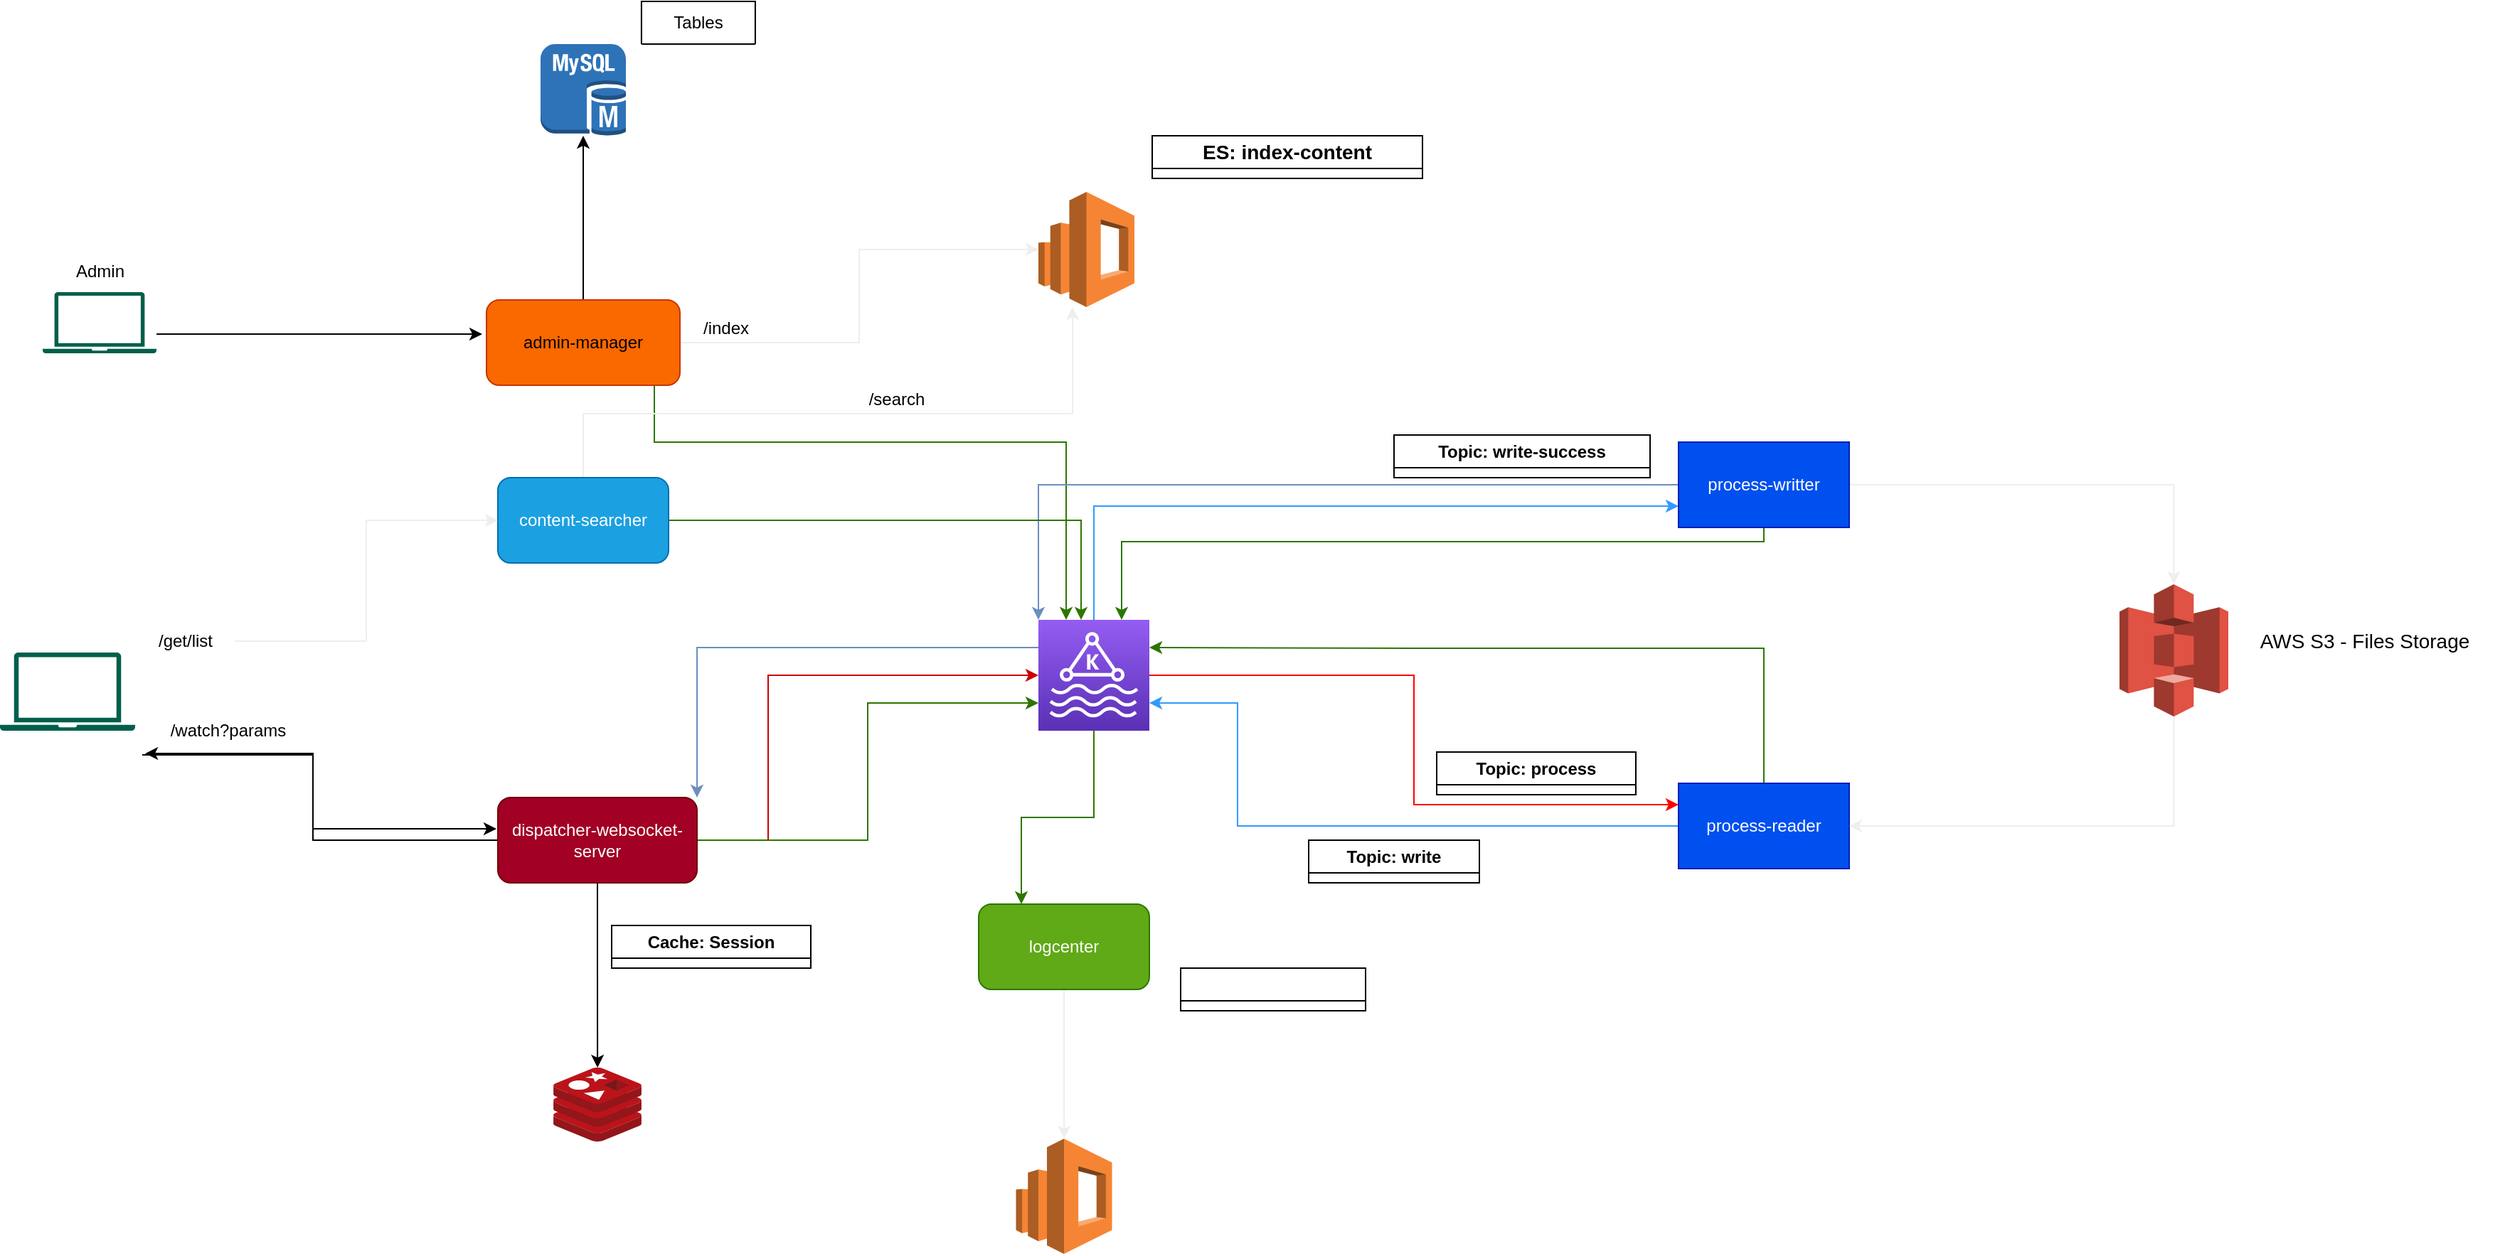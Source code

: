 <mxfile version="20.8.4" type="device"><diagram id="gIZuW7dr3Z7T1z9dhC2o" name="Page-1"><mxGraphModel dx="2876" dy="2263" grid="1" gridSize="10" guides="1" tooltips="1" connect="1" arrows="1" fold="1" page="1" pageScale="1" pageWidth="827" pageHeight="1169" math="0" shadow="0"><root><mxCell id="0"/><mxCell id="1" parent="0"/><mxCell id="NoYYpQr0NRRrDlHGomx--35" style="edgeStyle=orthogonalEdgeStyle;rounded=0;orthogonalLoop=1;jettySize=auto;html=1;entryX=0;entryY=0.25;entryDx=0;entryDy=0;strokeColor=#FF0000;" edge="1" parent="1" source="NoYYpQr0NRRrDlHGomx--1" target="NoYYpQr0NRRrDlHGomx--3"><mxGeometry relative="1" as="geometry"/></mxCell><mxCell id="NoYYpQr0NRRrDlHGomx--39" style="edgeStyle=orthogonalEdgeStyle;rounded=0;orthogonalLoop=1;jettySize=auto;html=1;entryX=0;entryY=0.75;entryDx=0;entryDy=0;strokeColor=#3399FF;" edge="1" parent="1" source="NoYYpQr0NRRrDlHGomx--1" target="NoYYpQr0NRRrDlHGomx--9"><mxGeometry relative="1" as="geometry"><Array as="points"><mxPoint x="549" y="215"/></Array></mxGeometry></mxCell><mxCell id="NoYYpQr0NRRrDlHGomx--41" style="edgeStyle=orthogonalEdgeStyle;rounded=0;orthogonalLoop=1;jettySize=auto;html=1;entryX=1;entryY=0;entryDx=0;entryDy=0;strokeColor=#6c8ebf;exitX=0;exitY=0.25;exitDx=0;exitDy=0;exitPerimeter=0;fillColor=#dae8fc;gradientColor=#7ea6e0;" edge="1" parent="1" source="NoYYpQr0NRRrDlHGomx--1" target="NoYYpQr0NRRrDlHGomx--11"><mxGeometry relative="1" as="geometry"><Array as="points"><mxPoint x="270" y="315"/></Array></mxGeometry></mxCell><mxCell id="NoYYpQr0NRRrDlHGomx--82" style="edgeStyle=orthogonalEdgeStyle;rounded=0;orthogonalLoop=1;jettySize=auto;html=1;entryX=0.25;entryY=0;entryDx=0;entryDy=0;strokeColor=#2D7600;fontSize=12;fontColor=#000000;fillColor=#60a917;" edge="1" parent="1" source="NoYYpQr0NRRrDlHGomx--1" target="NoYYpQr0NRRrDlHGomx--81"><mxGeometry relative="1" as="geometry"/></mxCell><mxCell id="NoYYpQr0NRRrDlHGomx--1" value="" style="sketch=0;points=[[0,0,0],[0.25,0,0],[0.5,0,0],[0.75,0,0],[1,0,0],[0,1,0],[0.25,1,0],[0.5,1,0],[0.75,1,0],[1,1,0],[0,0.25,0],[0,0.5,0],[0,0.75,0],[1,0.25,0],[1,0.5,0],[1,0.75,0]];outlineConnect=0;fontColor=#232F3E;gradientColor=#945DF2;gradientDirection=north;fillColor=#5A30B5;strokeColor=#ffffff;dashed=0;verticalLabelPosition=bottom;verticalAlign=top;align=center;html=1;fontSize=12;fontStyle=0;aspect=fixed;shape=mxgraph.aws4.resourceIcon;resIcon=mxgraph.aws4.managed_streaming_for_kafka;" vertex="1" parent="1"><mxGeometry x="510" y="295" width="78" height="78" as="geometry"/></mxCell><mxCell id="NoYYpQr0NRRrDlHGomx--30" value="" style="edgeStyle=orthogonalEdgeStyle;rounded=0;orthogonalLoop=1;jettySize=auto;html=1;" edge="1" parent="1" source="NoYYpQr0NRRrDlHGomx--2" target="NoYYpQr0NRRrDlHGomx--12"><mxGeometry relative="1" as="geometry"/></mxCell><mxCell id="NoYYpQr0NRRrDlHGomx--47" style="edgeStyle=orthogonalEdgeStyle;rounded=0;orthogonalLoop=1;jettySize=auto;html=1;entryX=0;entryY=0.5;entryDx=0;entryDy=0;entryPerimeter=0;strokeColor=#eeeeec;" edge="1" parent="1" source="NoYYpQr0NRRrDlHGomx--2" target="NoYYpQr0NRRrDlHGomx--29"><mxGeometry relative="1" as="geometry"/></mxCell><mxCell id="NoYYpQr0NRRrDlHGomx--92" style="edgeStyle=orthogonalEdgeStyle;rounded=0;orthogonalLoop=1;jettySize=auto;html=1;entryX=0.25;entryY=0;entryDx=0;entryDy=0;entryPerimeter=0;strokeColor=#2D7600;fontSize=12;fontColor=#FFFFFF;fillColor=#60a917;" edge="1" parent="1" source="NoYYpQr0NRRrDlHGomx--2" target="NoYYpQr0NRRrDlHGomx--1"><mxGeometry relative="1" as="geometry"><Array as="points"><mxPoint x="240" y="170"/><mxPoint x="530" y="170"/></Array></mxGeometry></mxCell><mxCell id="NoYYpQr0NRRrDlHGomx--2" value="admin-manager" style="rounded=1;whiteSpace=wrap;html=1;fillColor=#fa6800;strokeColor=#C73500;fontColor=#000000;" vertex="1" parent="1"><mxGeometry x="122" y="70" width="136" height="60" as="geometry"/></mxCell><mxCell id="NoYYpQr0NRRrDlHGomx--38" style="edgeStyle=orthogonalEdgeStyle;rounded=0;orthogonalLoop=1;jettySize=auto;html=1;entryX=1;entryY=0.75;entryDx=0;entryDy=0;entryPerimeter=0;strokeColor=#3399FF;" edge="1" parent="1" source="NoYYpQr0NRRrDlHGomx--3" target="NoYYpQr0NRRrDlHGomx--1"><mxGeometry relative="1" as="geometry"><Array as="points"><mxPoint x="650" y="440"/><mxPoint x="650" y="354"/></Array></mxGeometry></mxCell><mxCell id="NoYYpQr0NRRrDlHGomx--83" style="edgeStyle=orthogonalEdgeStyle;rounded=0;orthogonalLoop=1;jettySize=auto;html=1;entryX=1;entryY=0.25;entryDx=0;entryDy=0;entryPerimeter=0;strokeColor=#2D7600;fontSize=12;fontColor=#000000;fillColor=#60a917;" edge="1" parent="1" source="NoYYpQr0NRRrDlHGomx--3" target="NoYYpQr0NRRrDlHGomx--1"><mxGeometry relative="1" as="geometry"><Array as="points"><mxPoint x="1020" y="315"/><mxPoint x="774" y="315"/></Array></mxGeometry></mxCell><mxCell id="NoYYpQr0NRRrDlHGomx--3" value="process-reader" style="rounded=0;whiteSpace=wrap;html=1;fillColor=#0050ef;strokeColor=#001DBC;fontColor=#ffffff;" vertex="1" parent="1"><mxGeometry x="960" y="410" width="120" height="60" as="geometry"/></mxCell><mxCell id="NoYYpQr0NRRrDlHGomx--40" style="edgeStyle=orthogonalEdgeStyle;rounded=0;orthogonalLoop=1;jettySize=auto;html=1;entryX=0;entryY=0;entryDx=0;entryDy=0;entryPerimeter=0;strokeColor=#6c8ebf;fillColor=#dae8fc;gradientColor=#7ea6e0;" edge="1" parent="1" source="NoYYpQr0NRRrDlHGomx--9" target="NoYYpQr0NRRrDlHGomx--1"><mxGeometry relative="1" as="geometry"><Array as="points"><mxPoint x="510" y="200"/></Array></mxGeometry></mxCell><mxCell id="NoYYpQr0NRRrDlHGomx--67" style="edgeStyle=orthogonalEdgeStyle;rounded=0;orthogonalLoop=1;jettySize=auto;html=1;strokeColor=#eeeeec;fontSize=14;" edge="1" parent="1" source="NoYYpQr0NRRrDlHGomx--9" target="NoYYpQr0NRRrDlHGomx--66"><mxGeometry relative="1" as="geometry"/></mxCell><mxCell id="NoYYpQr0NRRrDlHGomx--84" style="edgeStyle=orthogonalEdgeStyle;rounded=0;orthogonalLoop=1;jettySize=auto;html=1;entryX=0.75;entryY=0;entryDx=0;entryDy=0;entryPerimeter=0;strokeColor=#2D7600;fontSize=12;fontColor=#000000;fillColor=#60a917;" edge="1" parent="1" source="NoYYpQr0NRRrDlHGomx--9" target="NoYYpQr0NRRrDlHGomx--1"><mxGeometry relative="1" as="geometry"><Array as="points"><mxPoint x="1020" y="240"/><mxPoint x="569" y="240"/></Array></mxGeometry></mxCell><mxCell id="NoYYpQr0NRRrDlHGomx--9" value="process-writter" style="rounded=0;whiteSpace=wrap;html=1;fillColor=#0050ef;strokeColor=#001DBC;fontColor=#ffffff;" vertex="1" parent="1"><mxGeometry x="960" y="170" width="120" height="60" as="geometry"/></mxCell><mxCell id="NoYYpQr0NRRrDlHGomx--52" style="edgeStyle=orthogonalEdgeStyle;rounded=0;orthogonalLoop=1;jettySize=auto;html=1;strokeColor=#eeeeec;" edge="1" parent="1" source="NoYYpQr0NRRrDlHGomx--10" target="NoYYpQr0NRRrDlHGomx--29"><mxGeometry relative="1" as="geometry"><Array as="points"><mxPoint x="190" y="150"/><mxPoint x="534" y="150"/></Array></mxGeometry></mxCell><mxCell id="NoYYpQr0NRRrDlHGomx--93" style="edgeStyle=orthogonalEdgeStyle;rounded=0;orthogonalLoop=1;jettySize=auto;html=1;strokeColor=#2D7600;fontSize=12;fontColor=#FFFFFF;fillColor=#60a917;" edge="1" parent="1" source="NoYYpQr0NRRrDlHGomx--10" target="NoYYpQr0NRRrDlHGomx--1"><mxGeometry relative="1" as="geometry"><Array as="points"><mxPoint x="540" y="225"/></Array></mxGeometry></mxCell><mxCell id="NoYYpQr0NRRrDlHGomx--10" value="content-searcher" style="rounded=1;whiteSpace=wrap;html=1;fillColor=#1ba1e2;fontColor=#ffffff;strokeColor=#006EAF;" vertex="1" parent="1"><mxGeometry x="130" y="195" width="120" height="60" as="geometry"/></mxCell><mxCell id="NoYYpQr0NRRrDlHGomx--23" style="edgeStyle=orthogonalEdgeStyle;rounded=0;orthogonalLoop=1;jettySize=auto;html=1;entryX=1.029;entryY=0.683;entryDx=0;entryDy=0;entryPerimeter=0;" edge="1" parent="1" source="NoYYpQr0NRRrDlHGomx--11"><mxGeometry relative="1" as="geometry"><mxPoint x="-117.97" y="389.035" as="targetPoint"/><Array as="points"><mxPoint y="450"/><mxPoint y="389"/></Array></mxGeometry></mxCell><mxCell id="NoYYpQr0NRRrDlHGomx--25" style="edgeStyle=orthogonalEdgeStyle;rounded=0;orthogonalLoop=1;jettySize=auto;html=1;" edge="1" parent="1" source="NoYYpQr0NRRrDlHGomx--11" target="NoYYpQr0NRRrDlHGomx--24"><mxGeometry relative="1" as="geometry"/></mxCell><mxCell id="NoYYpQr0NRRrDlHGomx--43" style="edgeStyle=orthogonalEdgeStyle;rounded=0;orthogonalLoop=1;jettySize=auto;html=1;entryX=0;entryY=0.5;entryDx=0;entryDy=0;entryPerimeter=0;strokeColor=#cc0000;" edge="1" parent="1" source="NoYYpQr0NRRrDlHGomx--11" target="NoYYpQr0NRRrDlHGomx--1"><mxGeometry relative="1" as="geometry"><Array as="points"><mxPoint x="320" y="450"/><mxPoint x="320" y="334"/></Array></mxGeometry></mxCell><mxCell id="NoYYpQr0NRRrDlHGomx--91" style="edgeStyle=orthogonalEdgeStyle;rounded=0;orthogonalLoop=1;jettySize=auto;html=1;entryX=0;entryY=0.75;entryDx=0;entryDy=0;entryPerimeter=0;strokeColor=#2D7600;fontSize=12;fontColor=#FFFFFF;fillColor=#60a917;" edge="1" parent="1" source="NoYYpQr0NRRrDlHGomx--11" target="NoYYpQr0NRRrDlHGomx--1"><mxGeometry relative="1" as="geometry"/></mxCell><mxCell id="NoYYpQr0NRRrDlHGomx--11" value="dispatcher-websocket-server" style="rounded=1;whiteSpace=wrap;html=1;fillColor=#a20025;fontColor=#ffffff;strokeColor=#6F0000;" vertex="1" parent="1"><mxGeometry x="130" y="420" width="140" height="60" as="geometry"/></mxCell><mxCell id="NoYYpQr0NRRrDlHGomx--12" value="" style="outlineConnect=0;dashed=0;verticalLabelPosition=bottom;verticalAlign=top;align=center;html=1;shape=mxgraph.aws3.mysql_db_instance;fillColor=#2E73B8;gradientColor=none;" vertex="1" parent="1"><mxGeometry x="160" y="-110" width="60" height="64.5" as="geometry"/></mxCell><mxCell id="NoYYpQr0NRRrDlHGomx--21" style="edgeStyle=orthogonalEdgeStyle;rounded=0;orthogonalLoop=1;jettySize=auto;html=1;entryX=-0.007;entryY=0.367;entryDx=0;entryDy=0;entryPerimeter=0;" edge="1" parent="1" target="NoYYpQr0NRRrDlHGomx--11"><mxGeometry relative="1" as="geometry"><mxPoint x="-120" y="390" as="sourcePoint"/><Array as="points"><mxPoint y="390"/><mxPoint y="442"/></Array></mxGeometry></mxCell><mxCell id="NoYYpQr0NRRrDlHGomx--55" style="edgeStyle=orthogonalEdgeStyle;rounded=0;orthogonalLoop=1;jettySize=auto;html=1;entryX=0;entryY=0.5;entryDx=0;entryDy=0;strokeColor=#eeeeec;" edge="1" parent="1" source="NoYYpQr0NRRrDlHGomx--20" target="NoYYpQr0NRRrDlHGomx--10"><mxGeometry relative="1" as="geometry"/></mxCell><mxCell id="NoYYpQr0NRRrDlHGomx--20" value="/get/list" style="text;html=1;align=center;verticalAlign=middle;resizable=0;points=[];autosize=1;strokeColor=none;fillColor=none;" vertex="1" parent="1"><mxGeometry x="-125" y="295" width="70" height="30" as="geometry"/></mxCell><mxCell id="NoYYpQr0NRRrDlHGomx--22" value="/watch?params" style="text;html=1;align=center;verticalAlign=middle;resizable=0;points=[];autosize=1;strokeColor=none;fillColor=none;" vertex="1" parent="1"><mxGeometry x="-120" y="358" width="120" height="30" as="geometry"/></mxCell><mxCell id="NoYYpQr0NRRrDlHGomx--24" value="" style="sketch=0;aspect=fixed;html=1;points=[];align=center;image;fontSize=12;image=img/lib/mscae/Cache_Redis_Product.svg;" vertex="1" parent="1"><mxGeometry x="169.05" y="610" width="61.9" height="52" as="geometry"/></mxCell><mxCell id="NoYYpQr0NRRrDlHGomx--27" style="edgeStyle=orthogonalEdgeStyle;rounded=0;orthogonalLoop=1;jettySize=auto;html=1;entryX=-0.022;entryY=0.4;entryDx=0;entryDy=0;entryPerimeter=0;" edge="1" parent="1" source="NoYYpQr0NRRrDlHGomx--26" target="NoYYpQr0NRRrDlHGomx--2"><mxGeometry relative="1" as="geometry"><Array as="points"><mxPoint x="-30" y="94"/><mxPoint x="-30" y="94"/></Array></mxGeometry></mxCell><mxCell id="NoYYpQr0NRRrDlHGomx--26" value="" style="sketch=0;pointerEvents=1;shadow=0;dashed=0;html=1;strokeColor=none;fillColor=#005F4B;labelPosition=center;verticalLabelPosition=bottom;verticalAlign=top;align=center;outlineConnect=0;shape=mxgraph.veeam2.laptop;" vertex="1" parent="1"><mxGeometry x="-190" y="64.5" width="80" height="43" as="geometry"/></mxCell><mxCell id="NoYYpQr0NRRrDlHGomx--28" value="Admin" style="text;html=1;align=center;verticalAlign=middle;resizable=0;points=[];autosize=1;strokeColor=none;fillColor=none;" vertex="1" parent="1"><mxGeometry x="-180" y="34.5" width="60" height="30" as="geometry"/></mxCell><mxCell id="NoYYpQr0NRRrDlHGomx--29" value="" style="outlineConnect=0;dashed=0;verticalLabelPosition=bottom;verticalAlign=top;align=center;html=1;shape=mxgraph.aws3.elasticsearch_service;fillColor=#F58534;gradientColor=none;" vertex="1" parent="1"><mxGeometry x="510" y="-6" width="67.5" height="81" as="geometry"/></mxCell><mxCell id="NoYYpQr0NRRrDlHGomx--36" value="Topic: process" style="swimlane;whiteSpace=wrap;html=1;" vertex="1" collapsed="1" parent="1"><mxGeometry x="790" y="388" width="140" height="30" as="geometry"><mxRectangle x="1050" y="256" width="240" height="174" as="alternateBounds"/></mxGeometry></mxCell><mxCell id="NoYYpQr0NRRrDlHGomx--64" value="&lt;font style=&quot;font-size: 14px;&quot;&gt;{&lt;br&gt;&amp;nbsp;&amp;nbsp; &quot;user-session&quot;:&quot;{session}&quot;,&lt;br&gt;&amp;nbsp;&amp;nbsp; &quot;user-id&quot;:&quot;{id}&quot;,&lt;br&gt;&amp;nbsp;&amp;nbsp; &quot;connection&quot;:&quot;{connection-parms}&quot;&lt;br&gt;}&lt;/font&gt;" style="text;html=1;strokeColor=none;fillColor=none;spacing=5;spacingTop=-20;whiteSpace=wrap;overflow=hidden;rounded=0;fontSize=14;" vertex="1" parent="NoYYpQr0NRRrDlHGomx--36"><mxGeometry x="30" y="39" width="175" height="121" as="geometry"/></mxCell><mxCell id="NoYYpQr0NRRrDlHGomx--37" value="Topic: write" style="swimlane;whiteSpace=wrap;html=1;" vertex="1" collapsed="1" parent="1"><mxGeometry x="700" y="450" width="120" height="30" as="geometry"><mxRectangle x="700" y="450" width="240" height="230" as="alternateBounds"/></mxGeometry></mxCell><mxCell id="NoYYpQr0NRRrDlHGomx--62" value="{&lt;br&gt;&amp;nbsp;&amp;nbsp; &quot;session&quot;:&quot;{session}&quot;,&lt;br&gt;&amp;nbsp;&amp;nbsp; &quot;movie-id&quot;:&quot;{id}&quot;,&lt;br&gt;&amp;nbsp;&amp;nbsp; &quot;proccess-id&quot;:&quot;{uuid}&quot;,&lt;br&gt;&amp;nbsp;&amp;nbsp; &quot;pkg-id&quot;:&quot;movide-id+{part}&quot;,&lt;br&gt;&amp;nbsp;&amp;nbsp; &quot;pkg-data&quot;:&quot;{Base64ByteArray}&quot;&lt;br&gt;}" style="text;html=1;strokeColor=none;fillColor=none;spacing=5;spacingTop=-20;whiteSpace=wrap;overflow=hidden;rounded=0;fontSize=14;" vertex="1" parent="NoYYpQr0NRRrDlHGomx--37"><mxGeometry x="15.5" y="50" width="202" height="180" as="geometry"/></mxCell><mxCell id="NoYYpQr0NRRrDlHGomx--46" value="Topic: write-success" style="swimlane;whiteSpace=wrap;html=1;" vertex="1" collapsed="1" parent="1"><mxGeometry x="760" y="165" width="180" height="30" as="geometry"><mxRectangle x="620" y="155" width="350" height="230" as="alternateBounds"/></mxGeometry></mxCell><mxCell id="NoYYpQr0NRRrDlHGomx--65" value="{&lt;br&gt;&amp;nbsp;&amp;nbsp; &quot;session&quot;:&quot;{session}&quot;,&lt;br&gt;&amp;nbsp;&amp;nbsp; &quot;movie-id&quot;:&quot;{id}&quot;,&lt;br&gt;&amp;nbsp;&amp;nbsp; &quot;proccess-id&quot;:&quot;{uuid}&quot;,&lt;br&gt;&amp;nbsp;&amp;nbsp; &quot;pkg-id&quot;:&quot;{pkg-id}&quot;,&lt;br&gt;&amp;nbsp;&amp;nbsp; &quot;format&quot;:&quot;video|audio|legenda&quot;,&lt;br&gt;&amp;nbsp;&amp;nbsp; &quot;url&quot;,&lt;br&gt;&amp;nbsp;&amp;nbsp; &quot;{url}&quot;,&lt;br&gt;&amp;nbsp;&amp;nbsp; &quot;extension&quot;:&quot;mp4|mp3&quot;&lt;br&gt;}" style="text;html=1;strokeColor=none;fillColor=none;spacing=5;spacingTop=-20;whiteSpace=wrap;overflow=hidden;rounded=0;fontSize=14;" vertex="1" parent="NoYYpQr0NRRrDlHGomx--46"><mxGeometry x="20" y="55" width="290" height="165" as="geometry"/></mxCell><mxCell id="NoYYpQr0NRRrDlHGomx--48" value="/search" style="text;html=1;align=center;verticalAlign=middle;resizable=0;points=[];autosize=1;strokeColor=none;fillColor=none;" vertex="1" parent="1"><mxGeometry x="375" y="125" width="70" height="30" as="geometry"/></mxCell><mxCell id="NoYYpQr0NRRrDlHGomx--49" value="/index" style="text;html=1;align=center;verticalAlign=middle;resizable=0;points=[];autosize=1;strokeColor=none;fillColor=none;" vertex="1" parent="1"><mxGeometry x="260" y="75" width="60" height="30" as="geometry"/></mxCell><mxCell id="NoYYpQr0NRRrDlHGomx--51" value="Cache: Session" style="swimlane;whiteSpace=wrap;html=1;" vertex="1" collapsed="1" parent="1"><mxGeometry x="210" y="510" width="140" height="30" as="geometry"><mxRectangle x="245" y="500" width="225" height="190" as="alternateBounds"/></mxGeometry></mxCell><mxCell id="NoYYpQr0NRRrDlHGomx--63" value="{&lt;br&gt;&amp;nbsp;&amp;nbsp; &quot;user-session&quot;:&quot;{session}&quot;,&lt;br&gt;&amp;nbsp;&amp;nbsp; &quot;user-id&quot;:&quot;{id}&quot;,&lt;br&gt;&amp;nbsp;&amp;nbsp; &quot;connection&quot;:{&lt;br&gt;&amp;nbsp;&amp;nbsp;&amp;nbsp;&amp;nbsp;&amp;nbsp; &quot;connection-parms&quot;&lt;br&gt;&amp;nbsp;&amp;nbsp; }&lt;br&gt;}" style="text;html=1;strokeColor=none;fillColor=none;spacing=5;spacingTop=-20;whiteSpace=wrap;overflow=hidden;rounded=0;fontSize=14;" vertex="1" parent="NoYYpQr0NRRrDlHGomx--51"><mxGeometry x="15" y="42" width="185" height="148" as="geometry"/></mxCell><mxCell id="NoYYpQr0NRRrDlHGomx--68" style="edgeStyle=orthogonalEdgeStyle;rounded=0;orthogonalLoop=1;jettySize=auto;html=1;entryX=1;entryY=0.5;entryDx=0;entryDy=0;strokeColor=#eeeeec;fontSize=14;" edge="1" parent="1" source="NoYYpQr0NRRrDlHGomx--66" target="NoYYpQr0NRRrDlHGomx--3"><mxGeometry relative="1" as="geometry"><Array as="points"><mxPoint x="1308" y="440"/></Array></mxGeometry></mxCell><mxCell id="NoYYpQr0NRRrDlHGomx--66" value="" style="outlineConnect=0;dashed=0;verticalLabelPosition=bottom;verticalAlign=top;align=center;html=1;shape=mxgraph.aws3.s3;fillColor=#E05243;gradientColor=none;fontSize=14;" vertex="1" parent="1"><mxGeometry x="1270" y="270" width="76.5" height="93" as="geometry"/></mxCell><mxCell id="NoYYpQr0NRRrDlHGomx--69" value="AWS S3 - Files Storage" style="text;html=1;align=center;verticalAlign=middle;resizable=0;points=[];autosize=1;strokeColor=none;fillColor=none;fontSize=14;" vertex="1" parent="1"><mxGeometry x="1346.5" y="295" width="190" height="30" as="geometry"/></mxCell><mxCell id="NoYYpQr0NRRrDlHGomx--72" value="ES: index-content" style="swimlane;whiteSpace=wrap;html=1;fontSize=14;" vertex="1" collapsed="1" parent="1"><mxGeometry x="590" y="-45.5" width="190" height="30" as="geometry"><mxRectangle x="580" y="-70" width="250" height="210" as="alternateBounds"/></mxGeometry></mxCell><mxCell id="NoYYpQr0NRRrDlHGomx--73" value="&lt;font style=&quot;font-size: 12px;&quot;&gt;{&lt;br&gt;&amp;nbsp;&amp;nbsp; &quot;format&quot;:&quot;{format}&quot;,&lt;br&gt;&amp;nbsp;&amp;nbsp; &quot;content-name&quot;:&quot;{content-name}&quot;,&lt;br&gt;&amp;nbsp;&amp;nbsp; &quot;id&quot;:&quot;{id}&quot;,&lt;br&gt;&amp;nbsp;&amp;nbsp; &quot;category&quot;:&quot;drama|terror|adventure|etc&quot;,&lt;br&gt;&amp;nbsp;&amp;nbsp; &quot;director-name&quot;:&quot;{name}&quot;,&lt;br&gt;&amp;nbsp;&amp;nbsp; &quot;sinopse&quot;:&quot;{sinopse}&quot;,&lt;br&gt;&amp;nbsp;&amp;nbsp; &quot;created&quot;:&quot;{timestamp}&quot;,&lt;br&gt;&amp;nbsp;&amp;nbsp; &quot;update&quot;:&quot;{timestamp}&quot;&lt;br&gt;}&lt;/font&gt;" style="text;html=1;strokeColor=none;fillColor=none;spacing=5;spacingTop=-20;whiteSpace=wrap;overflow=hidden;rounded=0;fontSize=14;" vertex="1" parent="NoYYpQr0NRRrDlHGomx--72"><mxGeometry x="10" y="25" width="230" height="175" as="geometry"/></mxCell><mxCell id="NoYYpQr0NRRrDlHGomx--75" value="Tables" style="swimlane;fontStyle=0;childLayout=stackLayout;horizontal=1;startSize=30;horizontalStack=0;resizeParent=1;resizeParentMax=0;resizeLast=0;collapsible=1;marginBottom=0;whiteSpace=wrap;html=1;fontSize=12;" vertex="1" collapsed="1" parent="1"><mxGeometry x="230.95" y="-140" width="80" height="30" as="geometry"><mxRectangle x="240" y="-165.5" width="160" height="120" as="alternateBounds"/></mxGeometry></mxCell><mxCell id="NoYYpQr0NRRrDlHGomx--76" value="movie" style="text;strokeColor=none;fillColor=none;align=left;verticalAlign=middle;spacingLeft=4;spacingRight=4;overflow=hidden;points=[[0,0.5],[1,0.5]];portConstraint=eastwest;rotatable=0;whiteSpace=wrap;html=1;fontSize=12;" vertex="1" parent="NoYYpQr0NRRrDlHGomx--75"><mxGeometry y="30" width="160" height="30" as="geometry"/></mxCell><mxCell id="NoYYpQr0NRRrDlHGomx--77" value="categorie" style="text;strokeColor=none;fillColor=none;align=left;verticalAlign=middle;spacingLeft=4;spacingRight=4;overflow=hidden;points=[[0,0.5],[1,0.5]];portConstraint=eastwest;rotatable=0;whiteSpace=wrap;html=1;fontSize=12;" vertex="1" parent="NoYYpQr0NRRrDlHGomx--75"><mxGeometry y="60" width="160" height="30" as="geometry"/></mxCell><mxCell id="NoYYpQr0NRRrDlHGomx--78" value="director" style="text;strokeColor=none;fillColor=none;align=left;verticalAlign=middle;spacingLeft=4;spacingRight=4;overflow=hidden;points=[[0,0.5],[1,0.5]];portConstraint=eastwest;rotatable=0;whiteSpace=wrap;html=1;fontSize=12;" vertex="1" parent="NoYYpQr0NRRrDlHGomx--75"><mxGeometry y="90" width="160" height="30" as="geometry"/></mxCell><mxCell id="NoYYpQr0NRRrDlHGomx--87" style="edgeStyle=orthogonalEdgeStyle;rounded=0;orthogonalLoop=1;jettySize=auto;html=1;strokeColor=#eeeeec;fontSize=12;fontColor=#FFFFFF;" edge="1" parent="1" source="NoYYpQr0NRRrDlHGomx--81" target="NoYYpQr0NRRrDlHGomx--86"><mxGeometry relative="1" as="geometry"/></mxCell><mxCell id="NoYYpQr0NRRrDlHGomx--81" value="&lt;font color=&quot;#FFFFFF&quot;&gt;logcenter&lt;/font&gt;" style="rounded=1;whiteSpace=wrap;html=1;fontSize=12;fillColor=#60a917;strokeColor=#2D7600;fontColor=#ffffff;" vertex="1" parent="1"><mxGeometry x="468" y="495" width="120" height="60" as="geometry"/></mxCell><mxCell id="NoYYpQr0NRRrDlHGomx--85" value="&lt;font color=&quot;#FFFFFF&quot;&gt;ES: index-log&lt;/font&gt;" style="swimlane;whiteSpace=wrap;html=1;fontSize=12;fontColor=#000000;" vertex="1" collapsed="1" parent="1"><mxGeometry x="610" y="540" width="130" height="30" as="geometry"><mxRectangle x="610" y="540" width="230" height="200" as="alternateBounds"/></mxGeometry></mxCell><mxCell id="NoYYpQr0NRRrDlHGomx--88" value="&lt;div&gt;&lt;br&gt;&lt;/div&gt;&lt;div&gt;{&lt;/div&gt;&amp;nbsp;&amp;nbsp; &quot;uuid&quot;:&quot;{uuid}&quot;,&lt;br&gt;&amp;nbsp;&amp;nbsp; &quot;session-id&quot;:&quot;{session-id}&quot;,&lt;br&gt;&amp;nbsp;&amp;nbsp; &quot;project&quot;:&quot;{project-name}&quot;,&lt;br&gt;&amp;nbsp;&amp;nbsp; &quot;level&quot;:&quot;info|error|warn&quot;,&lt;br&gt;&amp;nbsp;&amp;nbsp; &quot;messgae&quot;:{&lt;br&gt;&amp;nbsp;&amp;nbsp;&amp;nbsp;&amp;nbsp; &amp;nbsp;&lt;br&gt;&amp;nbsp;&amp;nbsp; }&lt;br&gt;}" style="text;html=1;strokeColor=none;fillColor=none;spacing=5;spacingTop=-20;whiteSpace=wrap;overflow=hidden;rounded=0;fontSize=12;fontColor=#FFFFFF;" vertex="1" parent="NoYYpQr0NRRrDlHGomx--85"><mxGeometry x="20" y="30" width="187" height="160" as="geometry"/></mxCell><mxCell id="NoYYpQr0NRRrDlHGomx--86" value="" style="outlineConnect=0;dashed=0;verticalLabelPosition=bottom;verticalAlign=top;align=center;html=1;shape=mxgraph.aws3.elasticsearch_service;fillColor=#F58534;gradientColor=none;" vertex="1" parent="1"><mxGeometry x="494.25" y="660" width="67.5" height="81" as="geometry"/></mxCell><mxCell id="NoYYpQr0NRRrDlHGomx--89" value="" style="sketch=0;pointerEvents=1;shadow=0;dashed=0;html=1;strokeColor=none;fillColor=#005F4B;labelPosition=center;verticalLabelPosition=bottom;verticalAlign=top;align=center;outlineConnect=0;shape=mxgraph.veeam2.laptop;" vertex="1" parent="1"><mxGeometry x="-220" y="318" width="95" height="55" as="geometry"/></mxCell><mxCell id="NoYYpQr0NRRrDlHGomx--90" value="Client" style="text;html=1;align=center;verticalAlign=middle;resizable=0;points=[];autosize=1;strokeColor=none;fillColor=none;fontSize=12;fontColor=#FFFFFF;" vertex="1" parent="1"><mxGeometry x="-202.5" y="270" width="60" height="30" as="geometry"/></mxCell></root></mxGraphModel></diagram></mxfile>